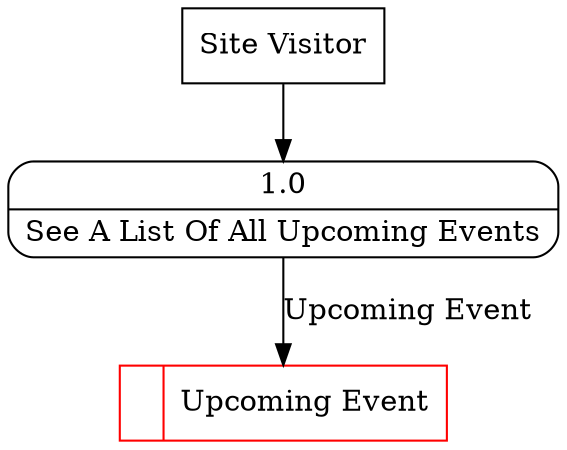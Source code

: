 digraph dfd2{ 
node[shape=record]
200 [label="<f0>  |<f1> Upcoming Event " color=red];
201 [label="Site Visitor" shape=box];
202 [label="{<f0> 1.0|<f1> See A List Of All Upcoming Events }" shape=Mrecord];
201 -> 202
202 -> 200 [label="Upcoming Event"]
}
